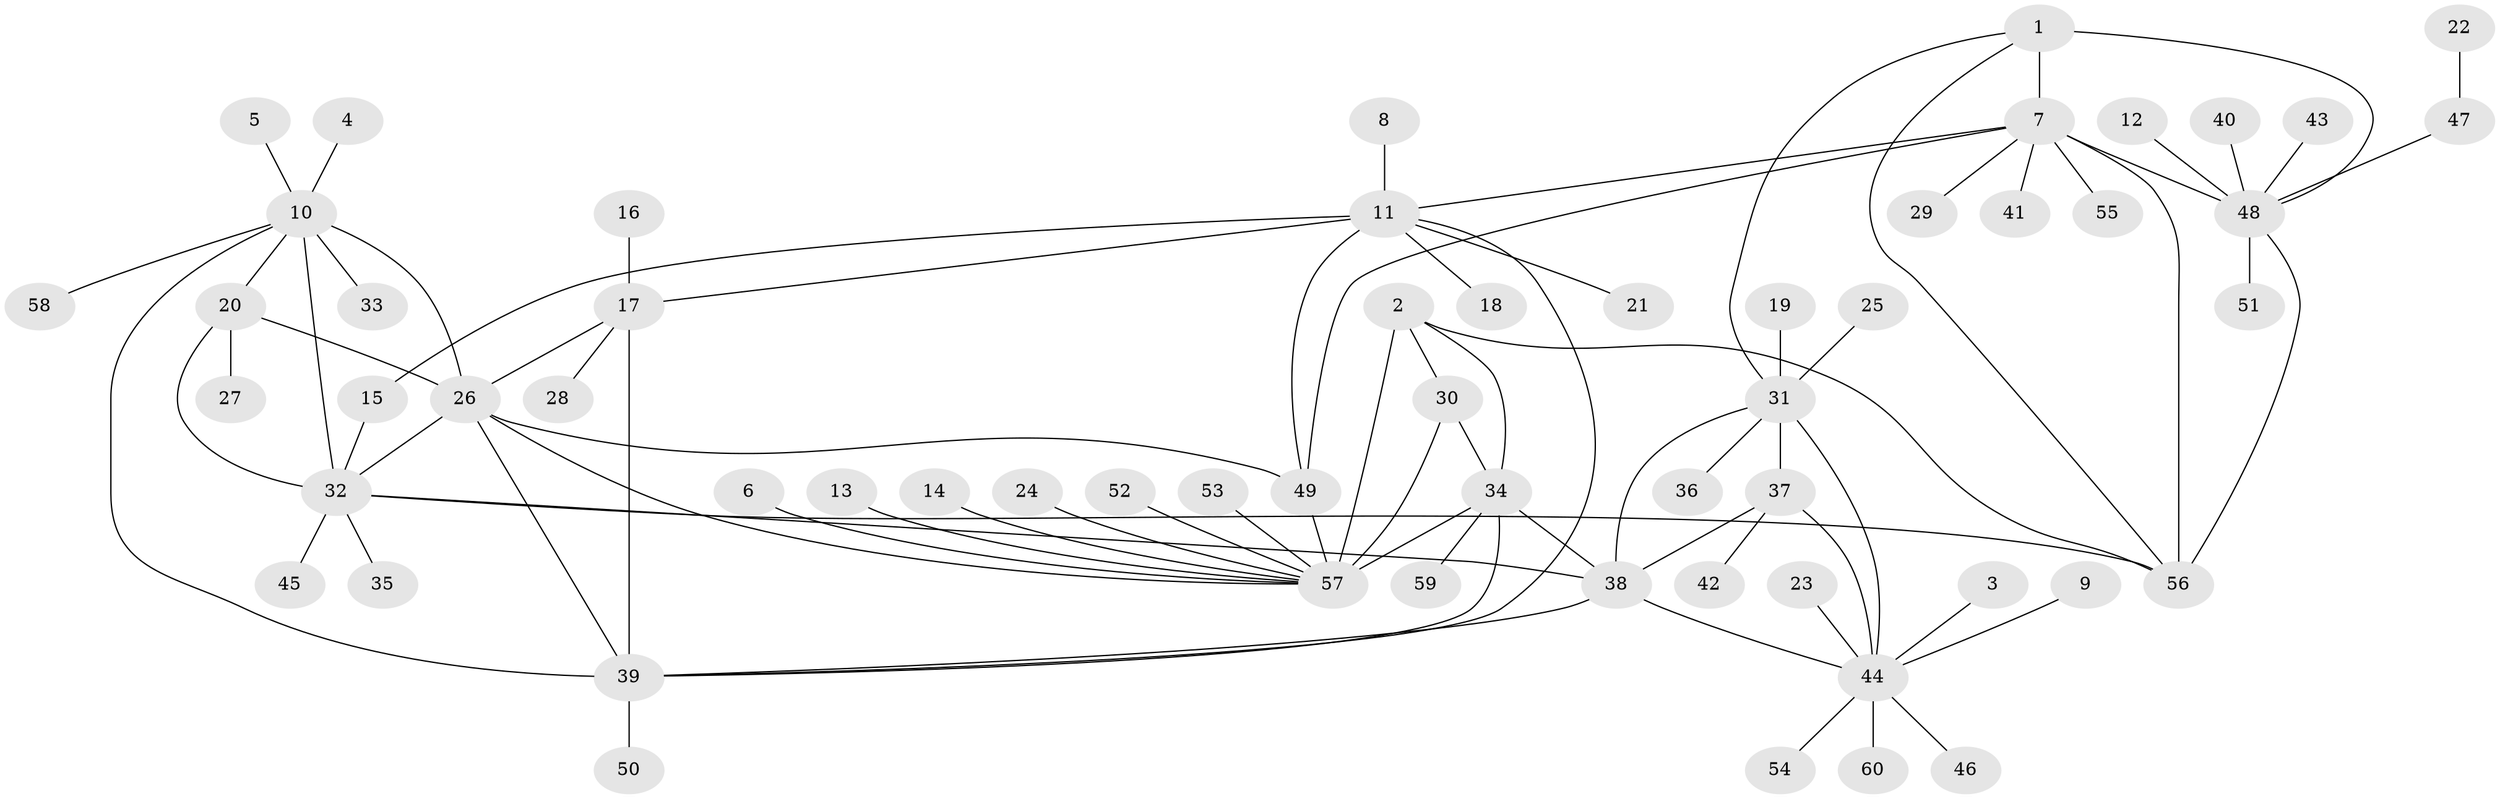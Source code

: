 // original degree distribution, {6: 0.041666666666666664, 8: 0.041666666666666664, 9: 0.03333333333333333, 13: 0.008333333333333333, 7: 0.05, 5: 0.016666666666666666, 12: 0.016666666666666666, 10: 0.016666666666666666, 11: 0.025, 2: 0.09166666666666666, 1: 0.6166666666666667, 4: 0.025, 3: 0.016666666666666666}
// Generated by graph-tools (version 1.1) at 2025/02/03/09/25 03:02:40]
// undirected, 60 vertices, 84 edges
graph export_dot {
graph [start="1"]
  node [color=gray90,style=filled];
  1;
  2;
  3;
  4;
  5;
  6;
  7;
  8;
  9;
  10;
  11;
  12;
  13;
  14;
  15;
  16;
  17;
  18;
  19;
  20;
  21;
  22;
  23;
  24;
  25;
  26;
  27;
  28;
  29;
  30;
  31;
  32;
  33;
  34;
  35;
  36;
  37;
  38;
  39;
  40;
  41;
  42;
  43;
  44;
  45;
  46;
  47;
  48;
  49;
  50;
  51;
  52;
  53;
  54;
  55;
  56;
  57;
  58;
  59;
  60;
  1 -- 7 [weight=3.0];
  1 -- 31 [weight=1.0];
  1 -- 48 [weight=1.0];
  1 -- 56 [weight=1.0];
  2 -- 30 [weight=1.0];
  2 -- 34 [weight=1.0];
  2 -- 56 [weight=1.0];
  2 -- 57 [weight=3.0];
  3 -- 44 [weight=1.0];
  4 -- 10 [weight=1.0];
  5 -- 10 [weight=1.0];
  6 -- 57 [weight=1.0];
  7 -- 11 [weight=1.0];
  7 -- 29 [weight=1.0];
  7 -- 41 [weight=1.0];
  7 -- 48 [weight=3.0];
  7 -- 49 [weight=1.0];
  7 -- 55 [weight=1.0];
  7 -- 56 [weight=3.0];
  8 -- 11 [weight=1.0];
  9 -- 44 [weight=1.0];
  10 -- 20 [weight=3.0];
  10 -- 26 [weight=3.0];
  10 -- 32 [weight=3.0];
  10 -- 33 [weight=1.0];
  10 -- 39 [weight=1.0];
  10 -- 58 [weight=1.0];
  11 -- 15 [weight=1.0];
  11 -- 17 [weight=3.0];
  11 -- 18 [weight=1.0];
  11 -- 21 [weight=1.0];
  11 -- 39 [weight=2.0];
  11 -- 49 [weight=1.0];
  12 -- 48 [weight=1.0];
  13 -- 57 [weight=1.0];
  14 -- 57 [weight=1.0];
  15 -- 32 [weight=1.0];
  16 -- 17 [weight=1.0];
  17 -- 26 [weight=1.0];
  17 -- 28 [weight=1.0];
  17 -- 39 [weight=6.0];
  19 -- 31 [weight=1.0];
  20 -- 26 [weight=1.0];
  20 -- 27 [weight=1.0];
  20 -- 32 [weight=1.0];
  22 -- 47 [weight=1.0];
  23 -- 44 [weight=1.0];
  24 -- 57 [weight=1.0];
  25 -- 31 [weight=1.0];
  26 -- 32 [weight=1.0];
  26 -- 39 [weight=1.0];
  26 -- 49 [weight=1.0];
  26 -- 57 [weight=1.0];
  30 -- 34 [weight=1.0];
  30 -- 57 [weight=3.0];
  31 -- 36 [weight=1.0];
  31 -- 37 [weight=1.0];
  31 -- 38 [weight=2.0];
  31 -- 44 [weight=2.0];
  32 -- 35 [weight=1.0];
  32 -- 38 [weight=1.0];
  32 -- 45 [weight=1.0];
  32 -- 56 [weight=1.0];
  34 -- 38 [weight=1.0];
  34 -- 39 [weight=1.0];
  34 -- 57 [weight=3.0];
  34 -- 59 [weight=1.0];
  37 -- 38 [weight=2.0];
  37 -- 42 [weight=1.0];
  37 -- 44 [weight=2.0];
  38 -- 39 [weight=1.0];
  38 -- 44 [weight=4.0];
  39 -- 50 [weight=1.0];
  40 -- 48 [weight=1.0];
  43 -- 48 [weight=1.0];
  44 -- 46 [weight=1.0];
  44 -- 54 [weight=1.0];
  44 -- 60 [weight=1.0];
  47 -- 48 [weight=1.0];
  48 -- 51 [weight=1.0];
  48 -- 56 [weight=1.0];
  49 -- 57 [weight=1.0];
  52 -- 57 [weight=1.0];
  53 -- 57 [weight=1.0];
}
